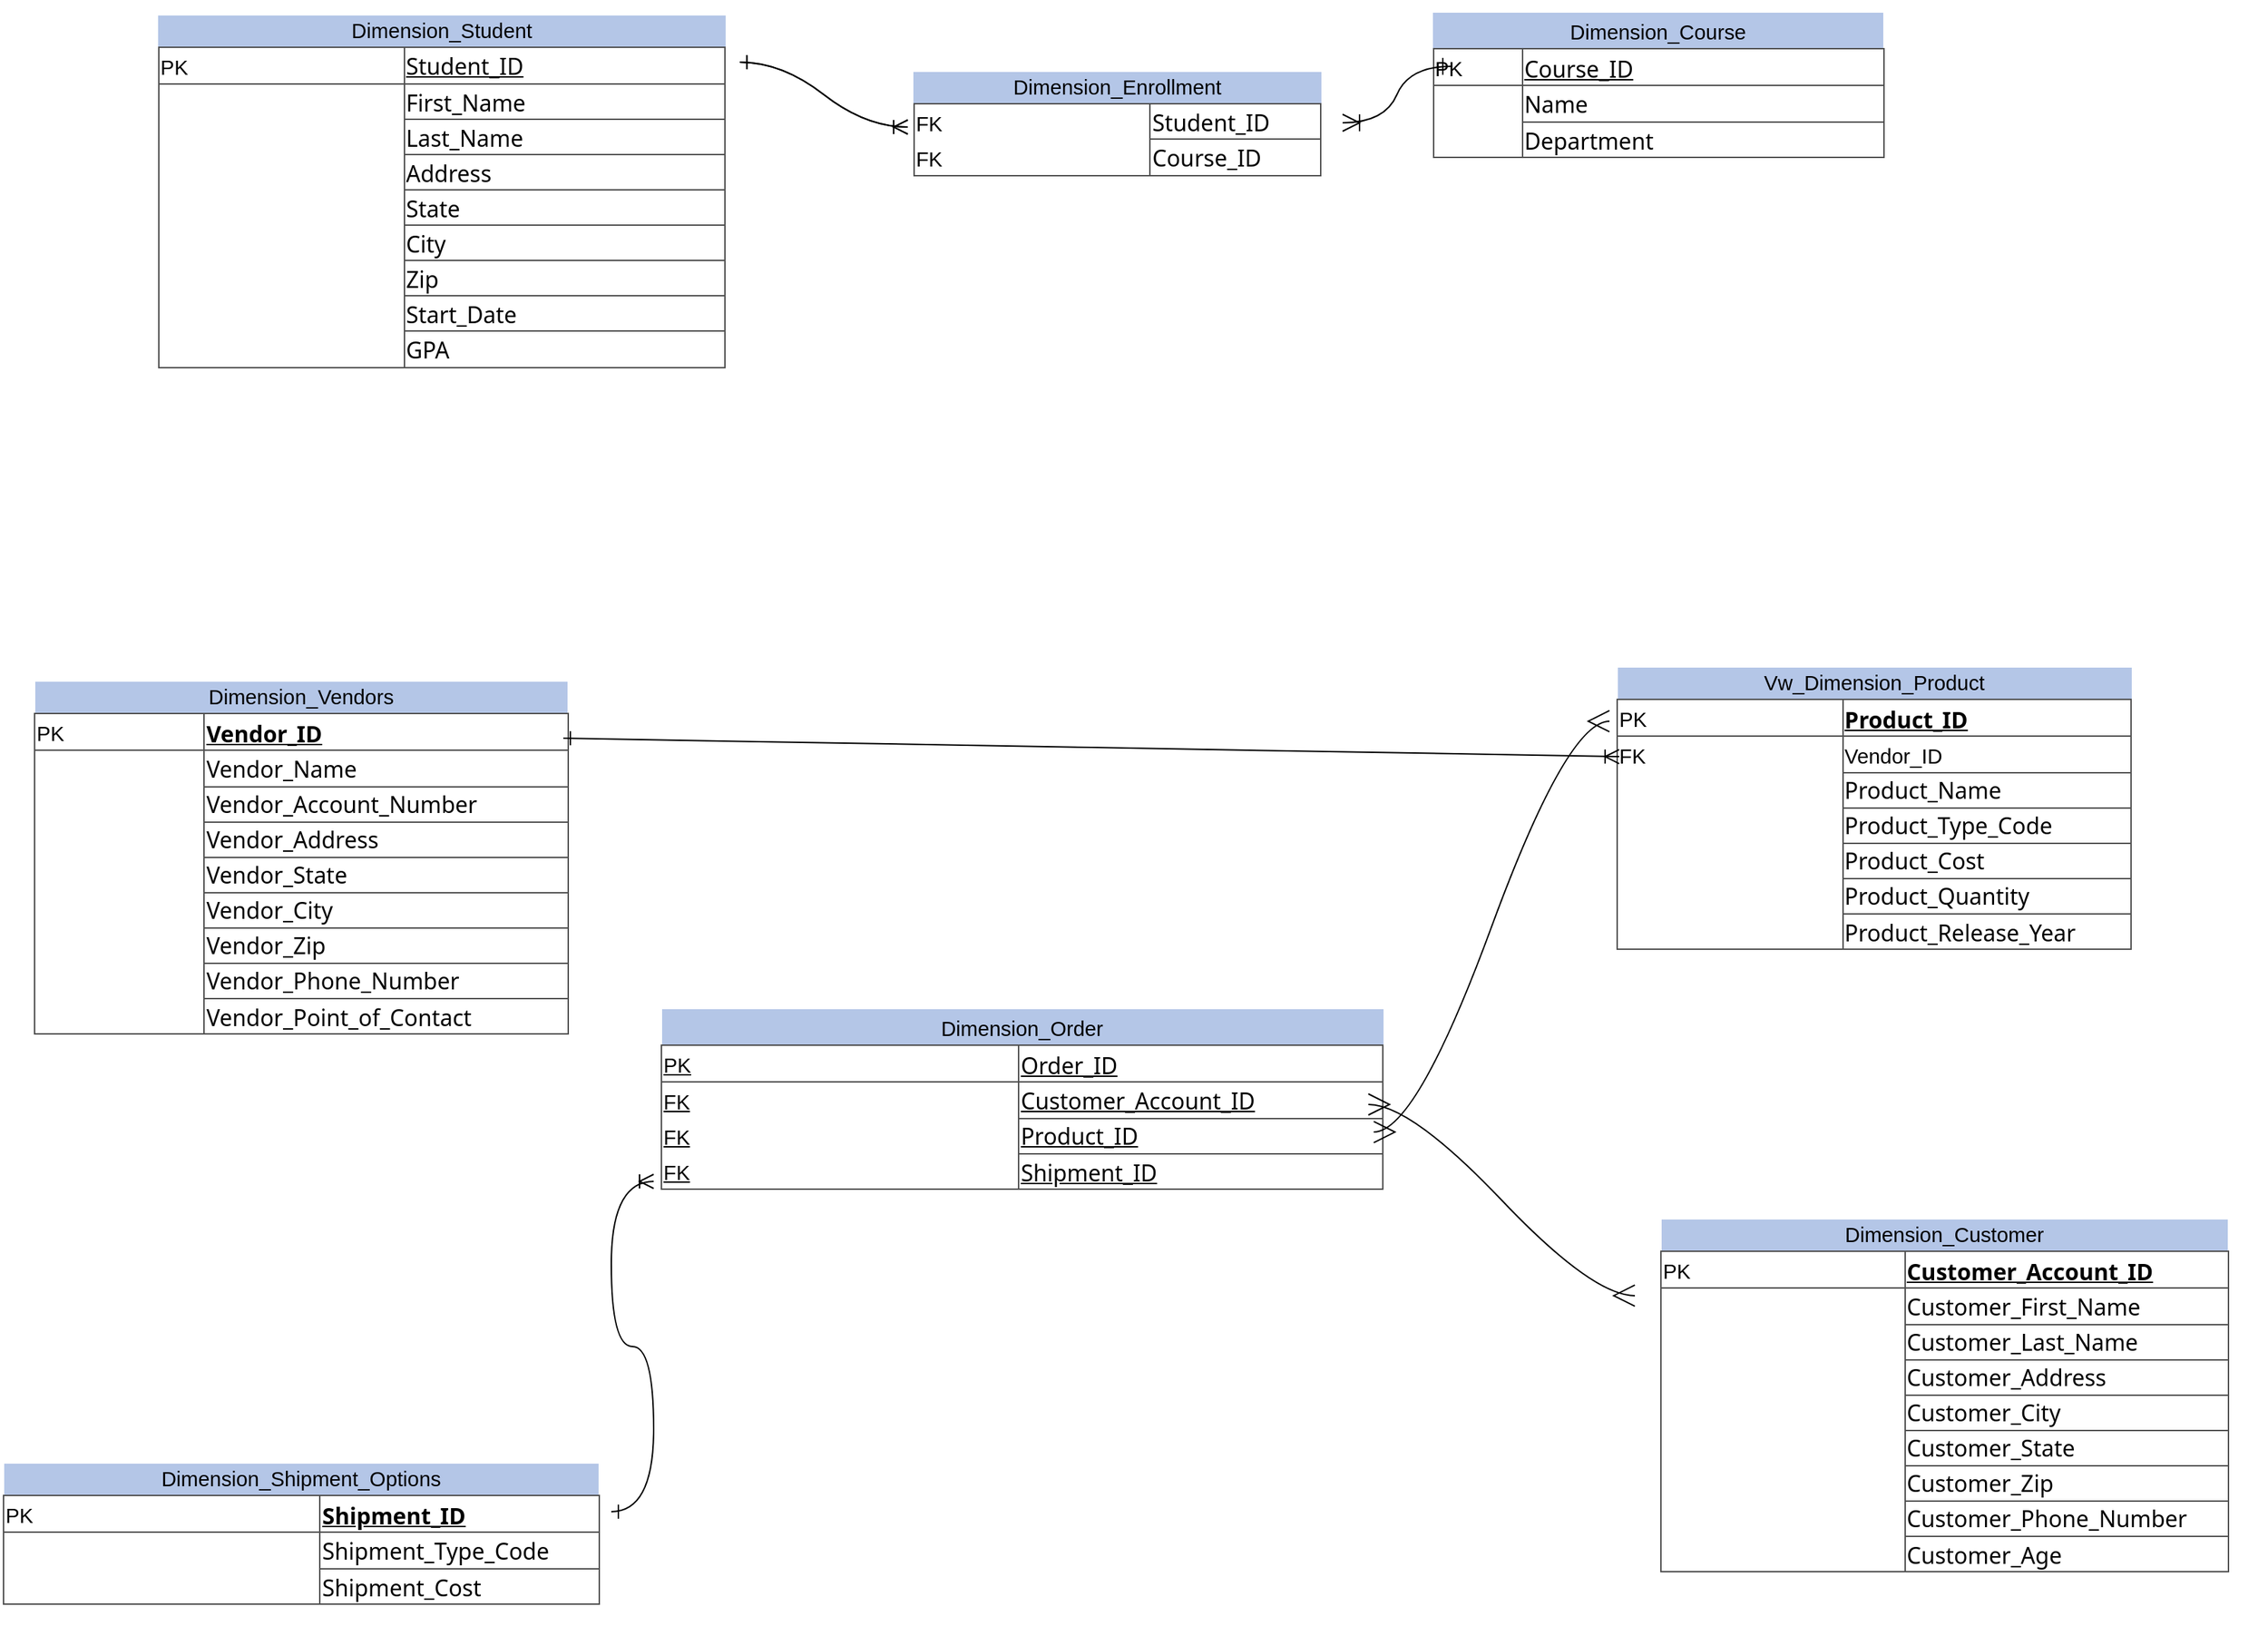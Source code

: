 <mxfile version="24.2.2" type="github">
  <diagram name="Page-1" id="E_kUktk8J8sw1iiAb2Os">
    <mxGraphModel dx="1867" dy="1723" grid="0" gridSize="10" guides="1" tooltips="1" connect="0" arrows="0" fold="1" page="0" pageScale="1" pageWidth="850" pageHeight="1100" math="0" shadow="0">
      <root>
        <mxCell id="0" />
        <mxCell id="1" parent="0" />
        <mxCell id="KdBbb8YaIj5lrnZJpPdu-3" value="&lt;table style=&quot;text-align: start; -webkit-text-size-adjust: auto; border-collapse: collapse; width: 302pt;&quot; width=&quot;403&quot;&gt;&lt;colgroup&gt;&lt;col style=&quot;width: 132pt;&quot; width=&quot;176&quot;&gt;&lt;col style=&quot;width: 170pt;&quot; width=&quot;227&quot;&gt;&lt;/colgroup&gt;&lt;tbody&gt;&lt;tr style=&quot;height: 15pt;&quot; height=&quot;20&quot;&gt;&lt;td style=&quot;padding-top: 1px; padding-right: 1px; padding-left: 1px; font-size: 11pt; font-family: Calibri, sans-serif; vertical-align: bottom; border-width: medium medium 0.5pt; border-style: none none solid; border-color: currentcolor currentcolor rgb(80, 80, 80); border-image: none; white-space: nowrap; text-align: center; background: rgb(180, 198, 231); width: 302pt; height: 15pt;&quot; class=&quot;xl33&quot; height=&quot;20&quot; width=&quot;403&quot; colspan=&quot;2&quot;&gt;Dimension_Student&lt;/td&gt;&lt;/tr&gt;&lt;tr style=&quot;height: 17.25pt;&quot; height=&quot;23&quot;&gt;&lt;td style=&quot;padding-top: 1px; padding-right: 1px; padding-left: 1px; font-size: 11pt; font-family: Calibri, sans-serif; vertical-align: bottom; border-width: 0.5pt medium 0.5pt 0.5pt; border-style: solid none solid solid; border-color: rgb(80, 80, 80) currentcolor rgb(80, 80, 80) rgb(80, 80, 80); border-image: none; white-space: nowrap; height: 17.25pt;&quot; class=&quot;xl23&quot; height=&quot;23&quot;&gt;PK&lt;/td&gt;&lt;td style=&quot;padding-top: 1px; padding-right: 1px; padding-left: 1px; font-size: 12pt; text-decoration: underline; font-family: &amp;quot;Segoe UI&amp;quot;, sans-serif; vertical-align: bottom; border: 0.5pt solid rgb(80, 80, 80); width: 170pt;&quot; class=&quot;xl24&quot; width=&quot;227&quot;&gt;Student_ID&lt;/td&gt;&lt;/tr&gt;&lt;tr style=&quot;height: 17.25pt;&quot; height=&quot;23&quot;&gt;&lt;td style=&quot;padding-top: 1px; padding-right: 1px; padding-left: 1px; font-size: 11pt; font-family: Calibri, sans-serif; vertical-align: bottom; border-width: medium medium medium 0.5pt; border-style: none none none solid; border-color: currentcolor currentcolor currentcolor rgb(80, 80, 80); border-image: none; white-space: nowrap; height: 17.25pt;&quot; class=&quot;xl16&quot; height=&quot;23&quot;&gt;&lt;/td&gt;&lt;td style=&quot;padding-top: 1px; padding-right: 1px; padding-left: 1px; font-size: 12pt; font-family: &amp;quot;Segoe UI&amp;quot;, sans-serif; vertical-align: bottom; border: 0.5pt solid rgb(80, 80, 80); width: 170pt;&quot; class=&quot;xl18&quot; width=&quot;227&quot;&gt;First_Name&lt;/td&gt;&lt;/tr&gt;&lt;tr style=&quot;height: 17.25pt;&quot; height=&quot;23&quot;&gt;&lt;td style=&quot;padding-top: 1px; padding-right: 1px; padding-left: 1px; font-size: 11pt; font-family: Calibri, sans-serif; vertical-align: bottom; border-width: medium medium medium 0.5pt; border-style: none none none solid; border-color: currentcolor currentcolor currentcolor rgb(80, 80, 80); border-image: none; white-space: nowrap; height: 17.25pt;&quot; class=&quot;xl16&quot; height=&quot;23&quot;&gt;&lt;/td&gt;&lt;td style=&quot;padding-top: 1px; padding-right: 1px; padding-left: 1px; font-size: 12pt; font-family: &amp;quot;Segoe UI&amp;quot;, sans-serif; vertical-align: bottom; border: 0.5pt solid rgb(80, 80, 80); width: 170pt;&quot; class=&quot;xl18&quot; width=&quot;227&quot;&gt;Last_Name&lt;/td&gt;&lt;/tr&gt;&lt;tr style=&quot;height: 17.25pt;&quot; height=&quot;23&quot;&gt;&lt;td style=&quot;padding-top: 1px; padding-right: 1px; padding-left: 1px; font-size: 11pt; font-family: Calibri, sans-serif; vertical-align: bottom; border-width: medium medium medium 0.5pt; border-style: none none none solid; border-color: currentcolor currentcolor currentcolor rgb(80, 80, 80); border-image: none; white-space: nowrap; height: 17.25pt;&quot; class=&quot;xl16&quot; height=&quot;23&quot;&gt;&lt;/td&gt;&lt;td style=&quot;padding-top: 1px; padding-right: 1px; padding-left: 1px; font-size: 12pt; font-family: &amp;quot;Segoe UI&amp;quot;, sans-serif; vertical-align: bottom; border: 0.5pt solid rgb(80, 80, 80); width: 170pt;&quot; class=&quot;xl18&quot; width=&quot;227&quot;&gt;Address&lt;/td&gt;&lt;/tr&gt;&lt;tr style=&quot;height: 17.25pt;&quot; height=&quot;23&quot;&gt;&lt;td style=&quot;padding-top: 1px; padding-right: 1px; padding-left: 1px; font-size: 11pt; font-family: Calibri, sans-serif; vertical-align: bottom; border-width: medium medium medium 0.5pt; border-style: none none none solid; border-color: currentcolor currentcolor currentcolor rgb(80, 80, 80); border-image: none; white-space: nowrap; height: 17.25pt;&quot; class=&quot;xl16&quot; height=&quot;23&quot;&gt;&lt;/td&gt;&lt;td style=&quot;padding-top: 1px; padding-right: 1px; padding-left: 1px; font-size: 12pt; font-family: &amp;quot;Segoe UI&amp;quot;, sans-serif; vertical-align: bottom; border: 0.5pt solid rgb(80, 80, 80); width: 170pt;&quot; class=&quot;xl18&quot; width=&quot;227&quot;&gt;State&lt;/td&gt;&lt;/tr&gt;&lt;tr style=&quot;height: 17.25pt;&quot; height=&quot;23&quot;&gt;&lt;td style=&quot;padding-top: 1px; padding-right: 1px; padding-left: 1px; font-size: 11pt; font-family: Calibri, sans-serif; vertical-align: bottom; border-width: medium medium medium 0.5pt; border-style: none none none solid; border-color: currentcolor currentcolor currentcolor rgb(80, 80, 80); border-image: none; white-space: nowrap; height: 17.25pt;&quot; class=&quot;xl16&quot; height=&quot;23&quot;&gt;&lt;/td&gt;&lt;td style=&quot;padding-top: 1px; padding-right: 1px; padding-left: 1px; font-size: 12pt; font-family: &amp;quot;Segoe UI&amp;quot;, sans-serif; vertical-align: bottom; border: 0.5pt solid rgb(80, 80, 80); width: 170pt;&quot; class=&quot;xl18&quot; width=&quot;227&quot;&gt;City&lt;/td&gt;&lt;/tr&gt;&lt;tr style=&quot;height: 17.25pt;&quot; height=&quot;23&quot;&gt;&lt;td style=&quot;padding-top: 1px; padding-right: 1px; padding-left: 1px; font-size: 11pt; font-family: Calibri, sans-serif; vertical-align: bottom; border-width: medium medium medium 0.5pt; border-style: none none none solid; border-color: currentcolor currentcolor currentcolor rgb(80, 80, 80); border-image: none; white-space: nowrap; height: 17.25pt;&quot; class=&quot;xl16&quot; height=&quot;23&quot;&gt;&lt;/td&gt;&lt;td style=&quot;padding-top: 1px; padding-right: 1px; padding-left: 1px; font-size: 12pt; font-family: &amp;quot;Segoe UI&amp;quot;, sans-serif; vertical-align: bottom; border: 0.5pt solid rgb(80, 80, 80); width: 170pt;&quot; class=&quot;xl18&quot; width=&quot;227&quot;&gt;Zip&lt;/td&gt;&lt;/tr&gt;&lt;tr style=&quot;height: 17.25pt;&quot; height=&quot;23&quot;&gt;&lt;td style=&quot;padding-top: 1px; padding-right: 1px; padding-left: 1px; font-size: 11pt; font-family: Calibri, sans-serif; vertical-align: bottom; border-width: medium medium medium 0.5pt; border-style: none none none solid; border-color: currentcolor currentcolor currentcolor rgb(80, 80, 80); border-image: none; white-space: nowrap; height: 17.25pt;&quot; class=&quot;xl16&quot; height=&quot;23&quot;&gt;&lt;/td&gt;&lt;td style=&quot;padding-top: 1px; padding-right: 1px; padding-left: 1px; font-size: 12pt; font-family: &amp;quot;Segoe UI&amp;quot;, sans-serif; vertical-align: bottom; border: 0.5pt solid rgb(80, 80, 80); width: 170pt;&quot; class=&quot;xl18&quot; width=&quot;227&quot;&gt;Start_Date&lt;/td&gt;&lt;/tr&gt;&lt;tr style=&quot;height: 17.25pt;&quot; height=&quot;23&quot;&gt;&lt;td style=&quot;padding-top: 1px; padding-right: 1px; padding-left: 1px; font-size: 11pt; font-family: Calibri, sans-serif; vertical-align: bottom; border-width: medium medium 0.5pt 0.5pt; border-style: none none solid solid; border-color: currentcolor currentcolor rgb(80, 80, 80) rgb(80, 80, 80); border-image: none; white-space: nowrap; height: 17.25pt;&quot; class=&quot;xl17&quot; height=&quot;23&quot;&gt;&lt;/td&gt;&lt;td style=&quot;padding-top: 1px; padding-right: 1px; padding-left: 1px; font-size: 12pt; font-family: &amp;quot;Segoe UI&amp;quot;, sans-serif; vertical-align: bottom; border: 0.5pt solid rgb(80, 80, 80); width: 170pt;&quot; class=&quot;xl18&quot; width=&quot;227&quot;&gt;GPA&lt;/td&gt;&lt;/tr&gt;&lt;/tbody&gt;&lt;/table&gt;" style="text;strokeColor=none;fillColor=none;html=1;align=center;verticalAlign=middle;whiteSpace=wrap;rounded=0;fontSize=16;" vertex="1" parent="1">
          <mxGeometry x="145" y="-92" width="424" height="269" as="geometry" />
        </mxCell>
        <mxCell id="KdBbb8YaIj5lrnZJpPdu-4" value="&lt;table style=&quot;text-align: start; -webkit-text-size-adjust: auto; border-collapse: collapse; width: 217pt;&quot; width=&quot;289&quot;&gt;&lt;colgroup&gt;&lt;col style=&quot;width: 128pt;&quot; width=&quot;170&quot;&gt;&lt;col style=&quot;width: 89pt;&quot; width=&quot;119&quot;&gt;&lt;/colgroup&gt;&lt;tbody&gt;&lt;tr style=&quot;height: 15pt;&quot; height=&quot;20&quot;&gt;&lt;td style=&quot;padding-top: 1px; padding-right: 1px; padding-left: 1px; font-size: 11pt; font-family: Calibri, sans-serif; vertical-align: bottom; border-width: medium medium 0.5pt; border-style: none none solid; border-color: currentcolor currentcolor rgb(80, 80, 80); border-image: none; white-space: nowrap; text-align: center; background: rgb(180, 198, 231); width: 217pt; height: 15pt;&quot; class=&quot;xl33&quot; height=&quot;20&quot; width=&quot;289&quot; colspan=&quot;2&quot;&gt;Dimension_Enrollment&lt;/td&gt;&lt;/tr&gt;&lt;tr style=&quot;height: 17.25pt;&quot; height=&quot;23&quot;&gt;&lt;td style=&quot;padding-top: 1px; padding-right: 1px; padding-left: 1px; font-size: 11pt; font-family: Calibri, sans-serif; vertical-align: bottom; border-width: 0.5pt medium medium 0.5pt; border-style: solid none none solid; border-color: rgb(80, 80, 80) currentcolor currentcolor rgb(80, 80, 80); border-image: none; white-space: nowrap; height: 17.25pt;&quot; class=&quot;xl20&quot; height=&quot;23&quot;&gt;FK&lt;/td&gt;&lt;td style=&quot;padding-top: 1px; padding-right: 1px; padding-left: 1px; font-size: 12pt; font-family: &amp;quot;Segoe UI&amp;quot;, sans-serif; vertical-align: bottom; border: 0.5pt solid rgb(80, 80, 80); width: 89pt;&quot; class=&quot;xl19&quot; width=&quot;119&quot;&gt;Student_ID&lt;/td&gt;&lt;/tr&gt;&lt;tr style=&quot;height: 17.25pt;&quot; height=&quot;23&quot;&gt;&lt;td style=&quot;padding-top: 1px; padding-right: 1px; padding-left: 1px; font-size: 11pt; font-family: Calibri, sans-serif; vertical-align: bottom; border-width: medium medium 0.5pt 0.5pt; border-style: none none solid solid; border-color: currentcolor currentcolor rgb(80, 80, 80) rgb(80, 80, 80); border-image: none; white-space: nowrap; height: 17.25pt;&quot; class=&quot;xl17&quot; height=&quot;23&quot;&gt;FK&lt;/td&gt;&lt;td style=&quot;padding-top: 1px; padding-right: 1px; padding-left: 1px; font-size: 12pt; font-family: &amp;quot;Segoe UI&amp;quot;, sans-serif; vertical-align: bottom; border: 0.5pt solid rgb(80, 80, 80); width: 89pt;&quot; class=&quot;xl19&quot; width=&quot;119&quot;&gt;Course_ID&lt;/td&gt;&lt;/tr&gt;&lt;/tbody&gt;&lt;/table&gt;" style="text;strokeColor=none;fillColor=none;html=1;align=center;verticalAlign=middle;whiteSpace=wrap;rounded=0;fontSize=16;" vertex="1" parent="1">
          <mxGeometry x="676" y="-52" width="319" height="94" as="geometry" />
        </mxCell>
        <mxCell id="KdBbb8YaIj5lrnZJpPdu-8" value="&lt;table style=&quot;text-align: start; -webkit-text-size-adjust: auto; border-collapse: collapse; width: 240pt;&quot; width=&quot;320&quot;&gt;&lt;colgroup&gt;&lt;col style=&quot;width: 48pt;&quot; width=&quot;64&quot;&gt;&lt;col style=&quot;width: 192pt;&quot; width=&quot;256&quot;&gt;&lt;/colgroup&gt;&lt;tbody&gt;&lt;tr style=&quot;height: 17.25pt;&quot; height=&quot;23&quot;&gt;&lt;td style=&quot;padding-top: 1px; padding-right: 1px; padding-left: 1px; font-size: 11pt; font-family: Calibri, sans-serif; vertical-align: bottom; border-width: medium medium 0.5pt; border-style: none none solid; border-color: currentcolor currentcolor rgb(80, 80, 80); border-image: none; white-space: nowrap; text-align: center; background: rgb(180, 198, 231); width: 240pt; height: 17.25pt;&quot; class=&quot;xl33&quot; height=&quot;23&quot; width=&quot;320&quot; colspan=&quot;2&quot;&gt;Dimension_Course&lt;/td&gt;&lt;/tr&gt;&lt;tr style=&quot;height: 17.25pt;&quot; height=&quot;23&quot;&gt;&lt;td style=&quot;padding-top: 1px; padding-right: 1px; padding-left: 1px; font-size: 11pt; font-family: Calibri, sans-serif; vertical-align: bottom; border-width: 0.5pt medium 0.5pt 0.5pt; border-style: solid none solid solid; border-color: rgb(80, 80, 80) currentcolor rgb(80, 80, 80) rgb(80, 80, 80); border-image: none; white-space: nowrap; height: 17.25pt;&quot; class=&quot;xl21&quot; height=&quot;23&quot;&gt;PK&lt;/td&gt;&lt;td style=&quot;padding-top: 1px; padding-right: 1px; padding-left: 1px; font-size: 12pt; text-decoration: underline; font-family: &amp;quot;Segoe UI&amp;quot;, sans-serif; vertical-align: bottom; border: 0.5pt solid rgb(80, 80, 80); width: 192pt;&quot; class=&quot;xl22&quot; width=&quot;256&quot;&gt;Course_ID&lt;/td&gt;&lt;/tr&gt;&lt;tr style=&quot;height: 17.25pt;&quot; height=&quot;23&quot;&gt;&lt;td style=&quot;padding-top: 1px; padding-right: 1px; padding-left: 1px; font-size: 11pt; font-family: Calibri, sans-serif; vertical-align: bottom; border-width: medium medium medium 0.5pt; border-style: none none none solid; border-color: currentcolor currentcolor currentcolor rgb(80, 80, 80); border-image: none; white-space: nowrap; height: 17.25pt;&quot; class=&quot;xl16&quot; height=&quot;23&quot;&gt;&lt;/td&gt;&lt;td style=&quot;padding-top: 1px; padding-right: 1px; padding-left: 1px; font-size: 12pt; font-family: &amp;quot;Segoe UI&amp;quot;, sans-serif; vertical-align: bottom; border: 0.5pt solid rgb(80, 80, 80); width: 192pt;&quot; class=&quot;xl19&quot; width=&quot;256&quot;&gt;Name&lt;/td&gt;&lt;/tr&gt;&lt;tr style=&quot;height: 17.25pt;&quot; height=&quot;23&quot;&gt;&lt;td style=&quot;padding-top: 1px; padding-right: 1px; padding-left: 1px; font-size: 11pt; font-family: Calibri, sans-serif; vertical-align: bottom; border-width: medium medium 0.5pt 0.5pt; border-style: none none solid solid; border-color: currentcolor currentcolor rgb(80, 80, 80) rgb(80, 80, 80); border-image: none; white-space: nowrap; height: 17.25pt;&quot; class=&quot;xl17&quot; height=&quot;23&quot;&gt;&lt;/td&gt;&lt;td style=&quot;padding-top: 1px; padding-right: 1px; padding-left: 1px; font-size: 12pt; font-family: &amp;quot;Segoe UI&amp;quot;, sans-serif; vertical-align: bottom; border: 0.5pt solid rgb(80, 80, 80); width: 192pt;&quot; class=&quot;xl19&quot; width=&quot;256&quot;&gt;Department&lt;/td&gt;&lt;/tr&gt;&lt;/tbody&gt;&lt;/table&gt;" style="text;strokeColor=none;fillColor=none;html=1;align=center;verticalAlign=middle;whiteSpace=wrap;rounded=0;fontSize=16;" vertex="1" parent="1">
          <mxGeometry x="1052" y="-92" width="333" height="119" as="geometry" />
        </mxCell>
        <UserObject label="" id="KdBbb8YaIj5lrnZJpPdu-41">
          <mxCell style="edgeStyle=entityRelationEdgeStyle;endArrow=ERone;startArrow=ERoneToMany;endFill=0;startFill=0;rounded=0;fontSize=12;startSize=10;endSize=10;curved=1;movable=1;resizable=1;rotatable=1;deletable=1;editable=1;locked=0;connectable=1;entryX=0.006;entryY=0.412;entryDx=0;entryDy=0;entryPerimeter=0;" edge="1" parent="1" source="KdBbb8YaIj5lrnZJpPdu-4">
            <mxGeometry width="100" height="100" relative="1" as="geometry">
              <mxPoint x="1012.0" y="-4.0" as="sourcePoint" />
              <mxPoint x="1071.998" y="-45.002" as="targetPoint" />
              <Array as="points">
                <mxPoint x="978" y="-11" />
                <mxPoint x="965" y="2" />
                <mxPoint x="1436" y="293.97" />
                <mxPoint x="1430" y="310.97" />
                <mxPoint x="1053" y="29" />
                <mxPoint x="1050" y="30" />
                <mxPoint x="1056" y="9" />
                <mxPoint x="1573" y="326.97" />
              </Array>
            </mxGeometry>
          </mxCell>
        </UserObject>
        <mxCell id="KdBbb8YaIj5lrnZJpPdu-40" value="" style="edgeStyle=entityRelationEdgeStyle;endArrow=ERoneToMany;startArrow=ERone;endFill=1;startFill=1;rounded=0;fontSize=12;startSize=8;endSize=8;curved=1;movable=1;resizable=1;rotatable=1;deletable=1;editable=1;locked=0;connectable=1;exitX=0.998;exitY=0.164;exitDx=0;exitDy=0;exitPerimeter=0;" edge="1" parent="1" source="KdBbb8YaIj5lrnZJpPdu-3">
          <mxGeometry width="100" height="100" relative="1" as="geometry">
            <mxPoint x="612" y="34" as="sourcePoint" />
            <mxPoint x="687" y="-2" as="targetPoint" />
            <Array as="points">
              <mxPoint x="625" y="-59" />
              <mxPoint x="785" y="54" />
              <mxPoint x="642" y="-51" />
              <mxPoint x="308" y="-138" />
              <mxPoint x="642" y="30" />
              <mxPoint x="671" y="7" />
              <mxPoint x="670" y="1" />
              <mxPoint x="638" y="-10" />
              <mxPoint x="667" y="-20" />
              <mxPoint x="636" y="-3" />
              <mxPoint x="640" y="-5" />
            </Array>
          </mxGeometry>
        </mxCell>
        <mxCell id="KdBbb8YaIj5lrnZJpPdu-92" value="&lt;table width=&quot;403&quot; style=&quot;caret-color: rgb(0, 0, 0); color: rgb(0, 0, 0); font-style: normal; font-variant-caps: normal; font-weight: 400; letter-spacing: normal; orphans: auto; text-align: start; text-transform: none; white-space: normal; widows: auto; word-spacing: 0px; -webkit-tap-highlight-color: rgba(26, 26, 26, 0.3); -webkit-text-size-adjust: auto; -webkit-text-stroke-width: 0px; text-decoration: none; border-collapse: collapse; width: 302pt;&quot;&gt;&lt;colgroup&gt;&lt;col width=&quot;176&quot; style=&quot;width: 132pt;&quot;&gt;&lt;col width=&quot;227&quot; style=&quot;width: 170pt;&quot;&gt;&lt;/colgroup&gt;&lt;tbody&gt;&lt;tr height=&quot;20&quot; style=&quot;height: 15pt;&quot;&gt;&lt;td colspan=&quot;2&quot; width=&quot;403&quot; height=&quot;20&quot; class=&quot;xl41&quot; style=&quot;padding-top: 1px; padding-right: 1px; padding-left: 1px; color: black; font-size: 11pt; font-weight: 400; font-style: normal; text-decoration: none; font-family: Calibri, sans-serif; vertical-align: bottom; border: medium; white-space: nowrap; text-align: center; background: rgb(180, 198, 231); width: 302pt; height: 15pt;&quot;&gt;Dimension_Customer&lt;/td&gt;&lt;/tr&gt;&lt;tr height=&quot;23&quot; style=&quot;height: 17.25pt;&quot;&gt;&lt;td height=&quot;23&quot; class=&quot;xl34&quot; style=&quot;padding-top: 1px; padding-right: 1px; padding-left: 1px; color: black; font-size: 11pt; font-weight: 400; font-style: normal; text-decoration: none; font-family: Calibri, sans-serif; vertical-align: bottom; border-width: 0.5pt medium 0.5pt 0.5pt; border-style: solid none solid solid; border-color: rgb(80, 80, 80) currentcolor rgb(80, 80, 80) rgb(80, 80, 80); border-image: none; white-space: nowrap; height: 17.25pt;&quot;&gt;PK&lt;/td&gt;&lt;td width=&quot;227&quot; class=&quot;xl39&quot; style=&quot;padding-top: 1px; padding-right: 1px; padding-left: 1px; color: black; font-size: 12pt; font-weight: 700; font-style: normal; text-decoration: underline; font-family: &amp;quot;Segoe UI&amp;quot;, sans-serif; vertical-align: bottom; border: 0.5pt solid rgb(80, 80, 80); white-space: normal; width: 170pt;&quot;&gt;Customer_Account_ID&lt;/td&gt;&lt;/tr&gt;&lt;tr height=&quot;23&quot; style=&quot;height: 17.25pt;&quot;&gt;&lt;td height=&quot;23&quot; class=&quot;xl16&quot; style=&quot;padding-top: 1px; padding-right: 1px; padding-left: 1px; color: black; font-size: 11pt; font-weight: 400; font-style: normal; text-decoration: none; font-family: Calibri, sans-serif; vertical-align: bottom; border-width: medium medium medium 0.5pt; border-style: none none none solid; border-color: currentcolor currentcolor currentcolor rgb(80, 80, 80); border-image: none; white-space: nowrap; height: 17.25pt;&quot;&gt;&lt;/td&gt;&lt;td width=&quot;227&quot; class=&quot;xl35&quot; style=&quot;padding-top: 1px; padding-right: 1px; padding-left: 1px; color: black; font-size: 12pt; font-weight: 400; font-style: normal; text-decoration: none; font-family: &amp;quot;Segoe UI&amp;quot;, sans-serif; vertical-align: bottom; border-width: medium 0.5pt 0.5pt; border-style: none solid solid; border-color: currentcolor rgb(80, 80, 80) rgb(80, 80, 80); border-image: none; white-space: normal; width: 170pt;&quot;&gt;Customer_First_Name&lt;/td&gt;&lt;/tr&gt;&lt;tr height=&quot;23&quot; style=&quot;height: 17.25pt;&quot;&gt;&lt;td height=&quot;23&quot; class=&quot;xl16&quot; style=&quot;padding-top: 1px; padding-right: 1px; padding-left: 1px; color: black; font-size: 11pt; font-weight: 400; font-style: normal; text-decoration: none; font-family: Calibri, sans-serif; vertical-align: bottom; border-width: medium medium medium 0.5pt; border-style: none none none solid; border-color: currentcolor currentcolor currentcolor rgb(80, 80, 80); border-image: none; white-space: nowrap; height: 17.25pt;&quot;&gt;&lt;/td&gt;&lt;td width=&quot;227&quot; class=&quot;xl19&quot; style=&quot;padding-top: 1px; padding-right: 1px; padding-left: 1px; color: black; font-size: 12pt; font-weight: 400; font-style: normal; text-decoration: none; font-family: &amp;quot;Segoe UI&amp;quot;, sans-serif; vertical-align: bottom; border: 0.5pt solid rgb(80, 80, 80); white-space: normal; width: 170pt;&quot;&gt;Customer_Last_Name&lt;/td&gt;&lt;/tr&gt;&lt;tr height=&quot;23&quot; style=&quot;height: 17.25pt;&quot;&gt;&lt;td height=&quot;23&quot; class=&quot;xl16&quot; style=&quot;padding-top: 1px; padding-right: 1px; padding-left: 1px; color: black; font-size: 11pt; font-weight: 400; font-style: normal; text-decoration: none; font-family: Calibri, sans-serif; vertical-align: bottom; border-width: medium medium medium 0.5pt; border-style: none none none solid; border-color: currentcolor currentcolor currentcolor rgb(80, 80, 80); border-image: none; white-space: nowrap; height: 17.25pt;&quot;&gt;&lt;/td&gt;&lt;td width=&quot;227&quot; class=&quot;xl19&quot; style=&quot;padding-top: 1px; padding-right: 1px; padding-left: 1px; color: black; font-size: 12pt; font-weight: 400; font-style: normal; text-decoration: none; font-family: &amp;quot;Segoe UI&amp;quot;, sans-serif; vertical-align: bottom; border: 0.5pt solid rgb(80, 80, 80); white-space: normal; width: 170pt;&quot;&gt;Customer_Address&lt;/td&gt;&lt;/tr&gt;&lt;tr height=&quot;23&quot; style=&quot;height: 17.25pt;&quot;&gt;&lt;td height=&quot;23&quot; class=&quot;xl16&quot; style=&quot;padding-top: 1px; padding-right: 1px; padding-left: 1px; color: black; font-size: 11pt; font-weight: 400; font-style: normal; text-decoration: none; font-family: Calibri, sans-serif; vertical-align: bottom; border-width: medium medium medium 0.5pt; border-style: none none none solid; border-color: currentcolor currentcolor currentcolor rgb(80, 80, 80); border-image: none; white-space: nowrap; height: 17.25pt;&quot;&gt;&lt;/td&gt;&lt;td width=&quot;227&quot; class=&quot;xl19&quot; style=&quot;padding-top: 1px; padding-right: 1px; padding-left: 1px; color: black; font-size: 12pt; font-weight: 400; font-style: normal; text-decoration: none; font-family: &amp;quot;Segoe UI&amp;quot;, sans-serif; vertical-align: bottom; border: 0.5pt solid rgb(80, 80, 80); white-space: normal; width: 170pt;&quot;&gt;Customer_City&lt;/td&gt;&lt;/tr&gt;&lt;tr height=&quot;23&quot; style=&quot;height: 17.25pt;&quot;&gt;&lt;td height=&quot;23&quot; class=&quot;xl16&quot; style=&quot;padding-top: 1px; padding-right: 1px; padding-left: 1px; color: black; font-size: 11pt; font-weight: 400; font-style: normal; text-decoration: none; font-family: Calibri, sans-serif; vertical-align: bottom; border-width: medium medium medium 0.5pt; border-style: none none none solid; border-color: currentcolor currentcolor currentcolor rgb(80, 80, 80); border-image: none; white-space: nowrap; height: 17.25pt;&quot;&gt;&lt;/td&gt;&lt;td width=&quot;227&quot; class=&quot;xl19&quot; style=&quot;padding-top: 1px; padding-right: 1px; padding-left: 1px; color: black; font-size: 12pt; font-weight: 400; font-style: normal; text-decoration: none; font-family: &amp;quot;Segoe UI&amp;quot;, sans-serif; vertical-align: bottom; border: 0.5pt solid rgb(80, 80, 80); white-space: normal; width: 170pt;&quot;&gt;Customer_State&lt;/td&gt;&lt;/tr&gt;&lt;tr height=&quot;23&quot; style=&quot;height: 17.25pt;&quot;&gt;&lt;td height=&quot;23&quot; class=&quot;xl16&quot; style=&quot;padding-top: 1px; padding-right: 1px; padding-left: 1px; color: black; font-size: 11pt; font-weight: 400; font-style: normal; text-decoration: none; font-family: Calibri, sans-serif; vertical-align: bottom; border-width: medium medium medium 0.5pt; border-style: none none none solid; border-color: currentcolor currentcolor currentcolor rgb(80, 80, 80); border-image: none; white-space: nowrap; height: 17.25pt;&quot;&gt;&lt;/td&gt;&lt;td width=&quot;227&quot; class=&quot;xl19&quot; style=&quot;padding-top: 1px; padding-right: 1px; padding-left: 1px; color: black; font-size: 12pt; font-weight: 400; font-style: normal; text-decoration: none; font-family: &amp;quot;Segoe UI&amp;quot;, sans-serif; vertical-align: bottom; border: 0.5pt solid rgb(80, 80, 80); white-space: normal; width: 170pt;&quot;&gt;Customer_Zip&lt;/td&gt;&lt;/tr&gt;&lt;tr height=&quot;23&quot; style=&quot;height: 17.25pt;&quot;&gt;&lt;td height=&quot;23&quot; class=&quot;xl16&quot; style=&quot;padding-top: 1px; padding-right: 1px; padding-left: 1px; color: black; font-size: 11pt; font-weight: 400; font-style: normal; text-decoration: none; font-family: Calibri, sans-serif; vertical-align: bottom; border-width: medium medium medium 0.5pt; border-style: none none none solid; border-color: currentcolor currentcolor currentcolor rgb(80, 80, 80); border-image: none; white-space: nowrap; height: 17.25pt;&quot;&gt;&lt;/td&gt;&lt;td width=&quot;227&quot; class=&quot;xl19&quot; style=&quot;padding-top: 1px; padding-right: 1px; padding-left: 1px; color: black; font-size: 12pt; font-weight: 400; font-style: normal; text-decoration: none; font-family: &amp;quot;Segoe UI&amp;quot;, sans-serif; vertical-align: bottom; border: 0.5pt solid rgb(80, 80, 80); white-space: normal; width: 170pt;&quot;&gt;Customer_Phone_Number&lt;/td&gt;&lt;/tr&gt;&lt;tr height=&quot;23&quot; style=&quot;height: 17.25pt;&quot;&gt;&lt;td height=&quot;23&quot; class=&quot;xl17&quot; style=&quot;padding-top: 1px; padding-right: 1px; padding-left: 1px; color: black; font-size: 11pt; font-weight: 400; font-style: normal; text-decoration: none; font-family: Calibri, sans-serif; vertical-align: bottom; border-width: medium medium 0.5pt 0.5pt; border-style: none none solid solid; border-color: currentcolor currentcolor rgb(80, 80, 80) rgb(80, 80, 80); border-image: none; white-space: nowrap; height: 17.25pt;&quot;&gt;&lt;/td&gt;&lt;td width=&quot;227&quot; class=&quot;xl19&quot; style=&quot;padding-top: 1px; padding-right: 1px; padding-left: 1px; color: black; font-size: 12pt; font-weight: 400; font-style: normal; text-decoration: none; font-family: &amp;quot;Segoe UI&amp;quot;, sans-serif; vertical-align: bottom; border: 0.5pt solid rgb(80, 80, 80); white-space: normal; width: 170pt;&quot;&gt;Customer_Age&lt;/td&gt;&lt;/tr&gt;&lt;/tbody&gt;&lt;/table&gt;" style="text;whiteSpace=wrap;html=1;" vertex="1" parent="1">
          <mxGeometry x="1218" y="765" width="431" height="271" as="geometry" />
        </mxCell>
        <mxCell id="KdBbb8YaIj5lrnZJpPdu-93" value="&lt;table width=&quot;512&quot; style=&quot;caret-color: rgb(0, 0, 0); color: rgb(0, 0, 0); font-style: normal; font-variant-caps: normal; font-weight: 400; letter-spacing: normal; orphans: auto; text-align: start; text-transform: none; white-space: normal; widows: auto; word-spacing: 0px; -webkit-tap-highlight-color: rgba(26, 26, 26, 0.3); -webkit-text-size-adjust: auto; -webkit-text-stroke-width: 0px; text-decoration: none; border-collapse: collapse; width: 384pt;&quot;&gt;&lt;colgroup&gt;&lt;col width=&quot;256&quot; span=&quot;2&quot; style=&quot;width: 192pt;&quot;&gt;&lt;/colgroup&gt;&lt;tbody&gt;&lt;tr height=&quot;23&quot; style=&quot;height: 17.25pt;&quot;&gt;&lt;td colspan=&quot;2&quot; width=&quot;512&quot; height=&quot;23&quot; class=&quot;xl41&quot; style=&quot;padding-top: 1px; padding-right: 1px; padding-left: 1px; color: black; font-size: 11pt; font-weight: 400; font-style: normal; text-decoration: none; font-family: Calibri, sans-serif; vertical-align: bottom; border: medium; white-space: nowrap; text-align: center; background: rgb(180, 198, 231); width: 384pt; height: 17.25pt;&quot;&gt;Dimension_Order&lt;/td&gt;&lt;/tr&gt;&lt;tr height=&quot;23&quot; style=&quot;height: 17.25pt;&quot;&gt;&lt;td height=&quot;23&quot; class=&quot;xl94&quot; style=&quot;padding-top: 1px; padding-right: 1px; padding-left: 1px; color: black; font-size: 11pt; font-weight: 400; font-style: normal; text-decoration: underline; font-family: Calibri, sans-serif; vertical-align: bottom; border-width: 0.5pt medium 0.5pt 0.5pt; border-style: solid none solid solid; border-color: rgb(80, 80, 80) currentcolor rgb(80, 80, 80) rgb(80, 80, 80); border-image: none; white-space: nowrap; height: 17.25pt;&quot;&gt;PK&lt;/td&gt;&lt;td width=&quot;256&quot; class=&quot;xl98&quot; style=&quot;padding-top: 1px; padding-right: 1px; padding-left: 1px; color: black; font-size: 12pt; font-weight: 400; font-style: normal; text-decoration: underline; font-family: &amp;quot;Segoe UI&amp;quot;, sans-serif; vertical-align: bottom; border: 0.5pt solid rgb(80, 80, 80); white-space: normal; width: 192pt;&quot;&gt;Order_ID&lt;/td&gt;&lt;/tr&gt;&lt;tr height=&quot;23&quot; style=&quot;height: 17.25pt;&quot;&gt;&lt;td height=&quot;23&quot; class=&quot;xl96&quot; style=&quot;padding-top: 1px; padding-right: 1px; padding-left: 1px; color: black; font-size: 11pt; font-weight: 400; font-style: normal; text-decoration: underline; font-family: Calibri, sans-serif; vertical-align: bottom; border-width: medium medium medium 0.5pt; border-style: none none none solid; border-color: currentcolor currentcolor currentcolor rgb(80, 80, 80); border-image: none; white-space: nowrap; height: 17.25pt;&quot;&gt;FK&lt;/td&gt;&lt;td width=&quot;256&quot; class=&quot;xl98&quot; style=&quot;padding-top: 1px; padding-right: 1px; padding-left: 1px; color: black; font-size: 12pt; font-weight: 400; font-style: normal; text-decoration: underline; font-family: &amp;quot;Segoe UI&amp;quot;, sans-serif; vertical-align: bottom; border: 0.5pt solid rgb(80, 80, 80); white-space: normal; width: 192pt;&quot;&gt;Customer_Account_ID&lt;/td&gt;&lt;/tr&gt;&lt;tr height=&quot;23&quot; style=&quot;height: 17.25pt;&quot;&gt;&lt;td height=&quot;23&quot; class=&quot;xl96&quot; style=&quot;padding-top: 1px; padding-right: 1px; padding-left: 1px; color: black; font-size: 11pt; font-weight: 400; font-style: normal; text-decoration: underline; font-family: Calibri, sans-serif; vertical-align: bottom; border-width: medium medium medium 0.5pt; border-style: none none none solid; border-color: currentcolor currentcolor currentcolor rgb(80, 80, 80); border-image: none; white-space: nowrap; height: 17.25pt;&quot;&gt;FK&lt;/td&gt;&lt;td width=&quot;256&quot; class=&quot;xl98&quot; style=&quot;padding-top: 1px; padding-right: 1px; padding-left: 1px; color: black; font-size: 12pt; font-weight: 400; font-style: normal; text-decoration: underline; font-family: &amp;quot;Segoe UI&amp;quot;, sans-serif; vertical-align: bottom; border: 0.5pt solid rgb(80, 80, 80); white-space: normal; width: 192pt;&quot;&gt;Product_ID&lt;/td&gt;&lt;/tr&gt;&lt;tr height=&quot;23&quot; style=&quot;height: 17.25pt;&quot;&gt;&lt;td height=&quot;23&quot; class=&quot;xl97&quot; style=&quot;padding-top: 1px; padding-right: 1px; padding-left: 1px; color: black; font-size: 11pt; font-weight: 400; font-style: normal; text-decoration: underline; font-family: Calibri, sans-serif; vertical-align: bottom; border-width: medium medium 0.5pt 0.5pt; border-style: none none solid solid; border-color: currentcolor currentcolor rgb(80, 80, 80) rgb(80, 80, 80); border-image: none; white-space: nowrap; height: 17.25pt;&quot;&gt;FK&lt;/td&gt;&lt;td width=&quot;256&quot; class=&quot;xl98&quot; style=&quot;padding-top: 1px; padding-right: 1px; padding-left: 1px; color: black; font-size: 12pt; font-weight: 400; font-style: normal; text-decoration: underline; font-family: &amp;quot;Segoe UI&amp;quot;, sans-serif; vertical-align: bottom; border: 0.5pt solid rgb(80, 80, 80); white-space: normal; width: 192pt;&quot;&gt;Shipment_ID&lt;/td&gt;&lt;/tr&gt;&lt;/tbody&gt;&lt;/table&gt;" style="text;whiteSpace=wrap;html=1;" vertex="1" parent="1">
          <mxGeometry x="510" y="616" width="550" height="149" as="geometry" />
        </mxCell>
        <mxCell id="KdBbb8YaIj5lrnZJpPdu-94" value="&lt;table width=&quot;379&quot; style=&quot;caret-color: rgb(0, 0, 0); color: rgb(0, 0, 0); font-style: normal; font-variant-caps: normal; font-weight: 400; letter-spacing: normal; orphans: auto; text-align: start; text-transform: none; white-space: normal; widows: auto; word-spacing: 0px; -webkit-tap-highlight-color: rgba(26, 26, 26, 0.3); -webkit-text-size-adjust: auto; -webkit-text-stroke-width: 0px; text-decoration: none; border-collapse: collapse; width: 284pt;&quot;&gt;&lt;colgroup&gt;&lt;col width=&quot;123&quot; style=&quot;width: 92pt;&quot;&gt;&lt;col width=&quot;256&quot; style=&quot;width: 192pt;&quot;&gt;&lt;/colgroup&gt;&lt;tbody&gt;&lt;tr height=&quot;20&quot; style=&quot;height: 15pt;&quot;&gt;&lt;td colspan=&quot;2&quot; width=&quot;379&quot; height=&quot;20&quot; class=&quot;xl41&quot; style=&quot;padding-top: 1px; padding-right: 1px; padding-left: 1px; color: black; font-size: 11pt; font-weight: 400; font-style: normal; text-decoration: none; font-family: Calibri, sans-serif; vertical-align: bottom; border: medium; white-space: nowrap; text-align: center; background: rgb(180, 198, 231); width: 284pt; height: 15pt;&quot;&gt;Dimension_Vendors&lt;/td&gt;&lt;/tr&gt;&lt;tr height=&quot;23&quot; style=&quot;height: 17.25pt;&quot;&gt;&lt;td height=&quot;23&quot; class=&quot;xl34&quot; style=&quot;padding-top: 1px; padding-right: 1px; padding-left: 1px; color: black; font-size: 11pt; font-weight: 400; font-style: normal; text-decoration: none; font-family: Calibri, sans-serif; vertical-align: bottom; border-width: 0.5pt medium 0.5pt 0.5pt; border-style: solid none solid solid; border-color: rgb(80, 80, 80) currentcolor rgb(80, 80, 80) rgb(80, 80, 80); border-image: none; white-space: nowrap; height: 17.25pt;&quot;&gt;PK&lt;/td&gt;&lt;td width=&quot;256&quot; class=&quot;xl39&quot; style=&quot;padding-top: 1px; padding-right: 1px; padding-left: 1px; color: black; font-size: 12pt; font-weight: 700; font-style: normal; text-decoration: underline; font-family: &amp;quot;Segoe UI&amp;quot;, sans-serif; vertical-align: bottom; border: 0.5pt solid rgb(80, 80, 80); white-space: normal; width: 192pt;&quot;&gt;Vendor_ID&lt;/td&gt;&lt;/tr&gt;&lt;tr height=&quot;23&quot; style=&quot;height: 17.25pt;&quot;&gt;&lt;td height=&quot;23&quot; class=&quot;xl16&quot; style=&quot;padding-top: 1px; padding-right: 1px; padding-left: 1px; color: black; font-size: 11pt; font-weight: 400; font-style: normal; text-decoration: none; font-family: Calibri, sans-serif; vertical-align: bottom; border-width: medium medium medium 0.5pt; border-style: none none none solid; border-color: currentcolor currentcolor currentcolor rgb(80, 80, 80); border-image: none; white-space: nowrap; height: 17.25pt;&quot;&gt;&lt;/td&gt;&lt;td width=&quot;256&quot; class=&quot;xl19&quot; style=&quot;padding-top: 1px; padding-right: 1px; padding-left: 1px; color: black; font-size: 12pt; font-weight: 400; font-style: normal; text-decoration: none; font-family: &amp;quot;Segoe UI&amp;quot;, sans-serif; vertical-align: bottom; border: 0.5pt solid rgb(80, 80, 80); white-space: normal; width: 192pt;&quot;&gt;Vendor_Name&lt;/td&gt;&lt;/tr&gt;&lt;tr height=&quot;23&quot; style=&quot;height: 17.25pt;&quot;&gt;&lt;td height=&quot;23&quot; class=&quot;xl16&quot; style=&quot;padding-top: 1px; padding-right: 1px; padding-left: 1px; color: black; font-size: 11pt; font-weight: 400; font-style: normal; text-decoration: none; font-family: Calibri, sans-serif; vertical-align: bottom; border-width: medium medium medium 0.5pt; border-style: none none none solid; border-color: currentcolor currentcolor currentcolor rgb(80, 80, 80); border-image: none; white-space: nowrap; height: 17.25pt;&quot;&gt;&lt;/td&gt;&lt;td width=&quot;256&quot; class=&quot;xl19&quot; style=&quot;padding-top: 1px; padding-right: 1px; padding-left: 1px; color: black; font-size: 12pt; font-weight: 400; font-style: normal; text-decoration: none; font-family: &amp;quot;Segoe UI&amp;quot;, sans-serif; vertical-align: bottom; border: 0.5pt solid rgb(80, 80, 80); white-space: normal; width: 192pt;&quot;&gt;Vendor_Account_Number&lt;/td&gt;&lt;/tr&gt;&lt;tr height=&quot;23&quot; style=&quot;height: 17.25pt;&quot;&gt;&lt;td height=&quot;23&quot; class=&quot;xl16&quot; style=&quot;padding-top: 1px; padding-right: 1px; padding-left: 1px; color: black; font-size: 11pt; font-weight: 400; font-style: normal; text-decoration: none; font-family: Calibri, sans-serif; vertical-align: bottom; border-width: medium medium medium 0.5pt; border-style: none none none solid; border-color: currentcolor currentcolor currentcolor rgb(80, 80, 80); border-image: none; white-space: nowrap; height: 17.25pt;&quot;&gt;&lt;/td&gt;&lt;td width=&quot;256&quot; class=&quot;xl19&quot; style=&quot;padding-top: 1px; padding-right: 1px; padding-left: 1px; color: black; font-size: 12pt; font-weight: 400; font-style: normal; text-decoration: none; font-family: &amp;quot;Segoe UI&amp;quot;, sans-serif; vertical-align: bottom; border: 0.5pt solid rgb(80, 80, 80); white-space: normal; width: 192pt;&quot;&gt;Vendor_Address&lt;/td&gt;&lt;/tr&gt;&lt;tr height=&quot;23&quot; style=&quot;height: 17.25pt;&quot;&gt;&lt;td height=&quot;23&quot; class=&quot;xl16&quot; style=&quot;padding-top: 1px; padding-right: 1px; padding-left: 1px; color: black; font-size: 11pt; font-weight: 400; font-style: normal; text-decoration: none; font-family: Calibri, sans-serif; vertical-align: bottom; border-width: medium medium medium 0.5pt; border-style: none none none solid; border-color: currentcolor currentcolor currentcolor rgb(80, 80, 80); border-image: none; white-space: nowrap; height: 17.25pt;&quot;&gt;&lt;/td&gt;&lt;td width=&quot;256&quot; class=&quot;xl19&quot; style=&quot;padding-top: 1px; padding-right: 1px; padding-left: 1px; color: black; font-size: 12pt; font-weight: 400; font-style: normal; text-decoration: none; font-family: &amp;quot;Segoe UI&amp;quot;, sans-serif; vertical-align: bottom; border: 0.5pt solid rgb(80, 80, 80); white-space: normal; width: 192pt;&quot;&gt;Vendor_State&lt;/td&gt;&lt;/tr&gt;&lt;tr height=&quot;23&quot; style=&quot;height: 17.25pt;&quot;&gt;&lt;td height=&quot;23&quot; class=&quot;xl16&quot; style=&quot;padding-top: 1px; padding-right: 1px; padding-left: 1px; color: black; font-size: 11pt; font-weight: 400; font-style: normal; text-decoration: none; font-family: Calibri, sans-serif; vertical-align: bottom; border-width: medium medium medium 0.5pt; border-style: none none none solid; border-color: currentcolor currentcolor currentcolor rgb(80, 80, 80); border-image: none; white-space: nowrap; height: 17.25pt;&quot;&gt;&lt;/td&gt;&lt;td width=&quot;256&quot; class=&quot;xl19&quot; style=&quot;padding-top: 1px; padding-right: 1px; padding-left: 1px; color: black; font-size: 12pt; font-weight: 400; font-style: normal; text-decoration: none; font-family: &amp;quot;Segoe UI&amp;quot;, sans-serif; vertical-align: bottom; border: 0.5pt solid rgb(80, 80, 80); white-space: normal; width: 192pt;&quot;&gt;Vendor_City&lt;/td&gt;&lt;/tr&gt;&lt;tr height=&quot;23&quot; style=&quot;height: 17.25pt;&quot;&gt;&lt;td height=&quot;23&quot; class=&quot;xl16&quot; style=&quot;padding-top: 1px; padding-right: 1px; padding-left: 1px; color: black; font-size: 11pt; font-weight: 400; font-style: normal; text-decoration: none; font-family: Calibri, sans-serif; vertical-align: bottom; border-width: medium medium medium 0.5pt; border-style: none none none solid; border-color: currentcolor currentcolor currentcolor rgb(80, 80, 80); border-image: none; white-space: nowrap; height: 17.25pt;&quot;&gt;&lt;/td&gt;&lt;td width=&quot;256&quot; class=&quot;xl19&quot; style=&quot;padding-top: 1px; padding-right: 1px; padding-left: 1px; color: black; font-size: 12pt; font-weight: 400; font-style: normal; text-decoration: none; font-family: &amp;quot;Segoe UI&amp;quot;, sans-serif; vertical-align: bottom; border: 0.5pt solid rgb(80, 80, 80); white-space: normal; width: 192pt;&quot;&gt;Vendor_Zip&lt;/td&gt;&lt;/tr&gt;&lt;tr height=&quot;23&quot; style=&quot;height: 17.25pt;&quot;&gt;&lt;td height=&quot;23&quot; class=&quot;xl16&quot; style=&quot;padding-top: 1px; padding-right: 1px; padding-left: 1px; color: black; font-size: 11pt; font-weight: 400; font-style: normal; text-decoration: none; font-family: Calibri, sans-serif; vertical-align: bottom; border-width: medium medium medium 0.5pt; border-style: none none none solid; border-color: currentcolor currentcolor currentcolor rgb(80, 80, 80); border-image: none; white-space: nowrap; height: 17.25pt;&quot;&gt;&lt;/td&gt;&lt;td width=&quot;256&quot; class=&quot;xl19&quot; style=&quot;padding-top: 1px; padding-right: 1px; padding-left: 1px; color: black; font-size: 12pt; font-weight: 400; font-style: normal; text-decoration: none; font-family: &amp;quot;Segoe UI&amp;quot;, sans-serif; vertical-align: bottom; border: 0.5pt solid rgb(80, 80, 80); white-space: normal; width: 192pt;&quot;&gt;Vendor_Phone_Number&lt;/td&gt;&lt;/tr&gt;&lt;tr height=&quot;23&quot; style=&quot;height: 17.25pt;&quot;&gt;&lt;td height=&quot;23&quot; class=&quot;xl17&quot; style=&quot;padding-top: 1px; padding-right: 1px; padding-left: 1px; color: black; font-size: 11pt; font-weight: 400; font-style: normal; text-decoration: none; font-family: Calibri, sans-serif; vertical-align: bottom; border-width: medium medium 0.5pt 0.5pt; border-style: none none solid solid; border-color: currentcolor currentcolor rgb(80, 80, 80) rgb(80, 80, 80); border-image: none; white-space: nowrap; height: 17.25pt;&quot;&gt;&lt;/td&gt;&lt;td width=&quot;256&quot; class=&quot;xl19&quot; style=&quot;padding-top: 1px; padding-right: 1px; padding-left: 1px; color: black; font-size: 12pt; font-weight: 400; font-style: normal; text-decoration: none; font-family: &amp;quot;Segoe UI&amp;quot;, sans-serif; vertical-align: bottom; border: 0.5pt solid rgb(80, 80, 80); white-space: normal; width: 192pt;&quot;&gt;Vendor_Point_of_Contact&lt;/td&gt;&lt;/tr&gt;&lt;/tbody&gt;&lt;/table&gt;" style="text;whiteSpace=wrap;html=1;" vertex="1" parent="1">
          <mxGeometry x="66" y="384" width="407" height="271" as="geometry" />
        </mxCell>
        <mxCell id="KdBbb8YaIj5lrnZJpPdu-97" value="" style="edgeStyle=entityRelationEdgeStyle;endArrow=ERoneToMany;startArrow=ERone;endFill=1;startFill=1;rounded=0;fontSize=12;startSize=8;endSize=8;curved=1;movable=1;resizable=1;rotatable=1;deletable=1;editable=1;locked=0;connectable=1;exitX=0.998;exitY=0.164;exitDx=0;exitDy=0;exitPerimeter=0;" edge="1" parent="1">
          <mxGeometry width="100" height="100" relative="1" as="geometry">
            <mxPoint x="568" y="-48" as="sourcePoint" />
            <mxPoint x="687" y="-2" as="targetPoint" />
            <Array as="points">
              <mxPoint x="625" y="-59" />
              <mxPoint x="785" y="54" />
              <mxPoint x="642" y="-51" />
              <mxPoint x="308" y="-138" />
              <mxPoint x="642" y="30" />
              <mxPoint x="671" y="7" />
              <mxPoint x="670" y="1" />
              <mxPoint x="638" y="-10" />
              <mxPoint x="667" y="-20" />
              <mxPoint x="636" y="-3" />
              <mxPoint x="640" y="-5" />
            </Array>
          </mxGeometry>
        </mxCell>
        <mxCell id="KdBbb8YaIj5lrnZJpPdu-98" value="" style="edgeStyle=entityRelationEdgeStyle;endArrow=ERmany;startArrow=ERmany;endFill=0;startFill=0;rounded=0;fontSize=12;startSize=13;endSize=13;curved=1;movable=1;resizable=1;rotatable=1;deletable=1;editable=1;locked=0;connectable=1;entryX=0.014;entryY=0.166;entryDx=0;entryDy=0;entryPerimeter=0;exitX=0.915;exitY=0.5;exitDx=0;exitDy=0;exitPerimeter=0;" edge="1" parent="1" source="KdBbb8YaIj5lrnZJpPdu-93">
          <mxGeometry width="100" height="100" relative="1" as="geometry">
            <mxPoint x="1067" y="761" as="sourcePoint" />
            <mxPoint x="1202.034" y="825.986" as="targetPoint" />
            <Array as="points">
              <mxPoint x="1022" y="691" />
              <mxPoint x="1045" y="699" />
              <mxPoint x="1030" y="709" />
              <mxPoint x="1020" y="702" />
              <mxPoint x="1040" y="718" />
              <mxPoint x="1131" y="847" />
              <mxPoint x="1144" y="828" />
              <mxPoint x="1234" y="761" />
              <mxPoint x="1186" y="754" />
              <mxPoint x="1214" y="718" />
              <mxPoint x="1147" y="877" />
              <mxPoint x="1091" y="815" />
              <mxPoint x="1097" y="880" />
              <mxPoint x="1124" y="750" />
              <mxPoint x="1125" y="933" />
              <mxPoint x="1125" y="849" />
              <mxPoint x="1284" y="863" />
              <mxPoint x="1141" y="758" />
              <mxPoint x="807" y="671" />
              <mxPoint x="1141" y="839" />
              <mxPoint x="1170" y="816" />
              <mxPoint x="1169" y="810" />
              <mxPoint x="1137" y="799" />
              <mxPoint x="1166" y="789" />
              <mxPoint x="1135" y="806" />
              <mxPoint x="1139" y="804" />
            </Array>
          </mxGeometry>
        </mxCell>
        <mxCell id="KdBbb8YaIj5lrnZJpPdu-99" value="" style="edgeStyle=entityRelationEdgeStyle;endArrow=ERoneToMany;startArrow=ERone;endFill=1;startFill=0;rounded=0;fontSize=12;startSize=8;endSize=8;curved=1;movable=1;resizable=1;rotatable=1;deletable=1;editable=1;locked=0;connectable=1;exitX=0.998;exitY=0.164;exitDx=0;exitDy=0;exitPerimeter=0;" edge="1" parent="1">
          <mxGeometry width="100" height="100" relative="1" as="geometry">
            <mxPoint x="477" y="979" as="sourcePoint" />
            <mxPoint x="507" y="745" as="targetPoint" />
            <Array as="points">
              <mxPoint x="581" y="937" />
              <mxPoint x="402" y="1181" />
              <mxPoint x="373" y="1257" />
              <mxPoint x="532" y="1146" />
              <mxPoint x="500" y="743" />
              <mxPoint x="502" y="759" />
              <mxPoint x="477" y="1096" />
              <mxPoint x="540" y="1098" />
              <mxPoint x="534" y="968" />
              <mxPoint x="561" y="1153" />
              <mxPoint x="689" y="1189" />
              <mxPoint x="541" y="1235" />
              <mxPoint x="535" y="1151" />
              <mxPoint x="535" y="1067" />
              <mxPoint x="694" y="1081" />
              <mxPoint x="551" y="976" />
              <mxPoint x="217" y="889" />
              <mxPoint x="551" y="1057" />
              <mxPoint x="580" y="1034" />
              <mxPoint x="579" y="1028" />
              <mxPoint x="547" y="1017" />
              <mxPoint x="576" y="1007" />
              <mxPoint x="545" y="1024" />
              <mxPoint x="549" y="1022" />
            </Array>
          </mxGeometry>
        </mxCell>
        <mxCell id="KdBbb8YaIj5lrnZJpPdu-101" value="" style="edgeStyle=entityRelationEdgeStyle;endArrow=ERmany;startArrow=ERmany;endFill=0;startFill=0;rounded=0;fontSize=12;startSize=13;endSize=13;curved=1;movable=1;resizable=1;rotatable=1;deletable=1;editable=1;locked=0;connectable=1;entryX=0.014;entryY=0.166;entryDx=0;entryDy=0;entryPerimeter=0;exitX=0.922;exitY=0.631;exitDx=0;exitDy=0;exitPerimeter=0;" edge="1" parent="1" source="KdBbb8YaIj5lrnZJpPdu-93">
          <mxGeometry width="100" height="100" relative="1" as="geometry">
            <mxPoint x="1052" y="302" as="sourcePoint" />
            <mxPoint x="1184.034" y="418.986" as="targetPoint" />
            <Array as="points">
              <mxPoint x="980" y="419" />
              <mxPoint x="1067" y="401" />
              <mxPoint x="1004" y="284" />
              <mxPoint x="1027" y="292" />
              <mxPoint x="1012" y="302" />
              <mxPoint x="1002" y="295" />
              <mxPoint x="1022" y="311" />
              <mxPoint x="1113" y="440" />
              <mxPoint x="1126" y="421" />
              <mxPoint x="1216" y="354" />
              <mxPoint x="1168" y="347" />
              <mxPoint x="1196" y="311" />
              <mxPoint x="1129" y="470" />
              <mxPoint x="1073" y="408" />
              <mxPoint x="1079" y="473" />
              <mxPoint x="1106" y="343" />
              <mxPoint x="1107" y="526" />
              <mxPoint x="1107" y="442" />
              <mxPoint x="1266" y="456" />
              <mxPoint x="1123" y="351" />
              <mxPoint x="789" y="264" />
              <mxPoint x="1123" y="432" />
              <mxPoint x="1152" y="409" />
              <mxPoint x="1151" y="403" />
              <mxPoint x="1119" y="392" />
              <mxPoint x="1148" y="382" />
              <mxPoint x="1117" y="399" />
              <mxPoint x="1121" y="397" />
            </Array>
          </mxGeometry>
        </mxCell>
        <mxCell id="KdBbb8YaIj5lrnZJpPdu-103" value="&lt;table width=&quot;365&quot; style=&quot;caret-color: rgb(0, 0, 0); color: rgb(0, 0, 0); font-style: normal; font-variant-caps: normal; font-weight: 400; letter-spacing: normal; orphans: auto; text-align: start; text-transform: none; white-space: normal; widows: auto; word-spacing: 0px; -webkit-tap-highlight-color: rgba(26, 26, 26, 0.3); -webkit-text-size-adjust: auto; -webkit-text-stroke-width: 0px; text-decoration: none; border-collapse: collapse; width: 274pt;&quot;&gt;&lt;colgroup&gt;&lt;col width=&quot;162&quot; style=&quot;width: 122pt;&quot;&gt;&lt;col width=&quot;203&quot; style=&quot;width: 152pt;&quot;&gt;&lt;/colgroup&gt;&lt;tbody&gt;&lt;tr height=&quot;20&quot; style=&quot;height: 15pt;&quot;&gt;&lt;td colspan=&quot;2&quot; width=&quot;365&quot; height=&quot;20&quot; class=&quot;xl41&quot; style=&quot;padding-top: 1px; padding-right: 1px; padding-left: 1px; color: black; font-size: 11pt; font-weight: 400; font-style: normal; text-decoration: none; font-family: Calibri, sans-serif; vertical-align: bottom; border: medium; white-space: nowrap; text-align: center; background: rgb(180, 198, 231); width: 274pt; height: 15pt;&quot;&gt;Vw_Dimension_Product&lt;/td&gt;&lt;/tr&gt;&lt;tr height=&quot;23&quot; style=&quot;height: 17.25pt;&quot;&gt;&lt;td height=&quot;23&quot; class=&quot;xl93&quot; style=&quot;padding-top: 1px; padding-right: 1px; padding-left: 1px; color: black; font-size: 11pt; font-weight: 400; font-style: normal; text-decoration: none; font-family: Calibri, sans-serif; vertical-align: bottom; border: 0.5pt solid rgb(80, 80, 80); white-space: nowrap; height: 17.25pt;&quot;&gt;PK&lt;/td&gt;&lt;td width=&quot;203&quot; class=&quot;xl105&quot; style=&quot;padding-top: 1px; padding-right: 1px; padding-left: 1px; color: black; font-size: 12pt; font-weight: 700; font-style: normal; text-decoration: underline; font-family: &amp;quot;Segoe UI&amp;quot;, sans-serif; vertical-align: bottom; border-width: 0.5pt 0.5pt 0.5pt medium; border-style: solid solid solid none; border-color: rgb(80, 80, 80) rgb(80, 80, 80) rgb(80, 80, 80) currentcolor; border-image: none; white-space: normal; width: 152pt;&quot;&gt;Product_ID&lt;/td&gt;&lt;/tr&gt;&lt;tr height=&quot;23&quot; style=&quot;height: 17.25pt;&quot;&gt;&lt;td height=&quot;23&quot; class=&quot;xl103&quot; style=&quot;padding-top: 1px; padding-right: 1px; padding-left: 1px; color: black; font-size: 11pt; font-weight: 400; font-style: normal; text-decoration: none; font-family: Calibri, sans-serif; vertical-align: bottom; border-width: medium 0.5pt; border-style: none solid; border-color: currentcolor rgb(80, 80, 80); border-image: none; white-space: nowrap; height: 17.25pt;&quot;&gt;FK&lt;/td&gt;&lt;td class=&quot;xl106&quot; style=&quot;padding-top: 1px; padding-right: 1px; padding-left: 1px; color: black; font-size: 11pt; font-weight: 400; font-style: normal; text-decoration: none; font-family: Calibri, sans-serif; vertical-align: bottom; border-width: 0.5pt 0.5pt 0.5pt medium; border-style: solid solid solid none; border-color: rgb(80, 80, 80) rgb(80, 80, 80) rgb(80, 80, 80) currentcolor; border-image: none; white-space: nowrap;&quot;&gt;Vendor_ID&lt;/td&gt;&lt;/tr&gt;&lt;tr height=&quot;23&quot; style=&quot;height: 17.25pt;&quot;&gt;&lt;td height=&quot;23&quot; class=&quot;xl103&quot; style=&quot;padding-top: 1px; padding-right: 1px; padding-left: 1px; color: black; font-size: 11pt; font-weight: 400; font-style: normal; text-decoration: none; font-family: Calibri, sans-serif; vertical-align: bottom; border-width: medium 0.5pt; border-style: none solid; border-color: currentcolor rgb(80, 80, 80); border-image: none; white-space: nowrap; height: 17.25pt;&quot;&gt;&lt;/td&gt;&lt;td width=&quot;203&quot; class=&quot;xl102&quot; style=&quot;padding-top: 1px; padding-right: 1px; padding-left: 1px; color: black; font-size: 12pt; font-weight: 400; font-style: normal; text-decoration: none; font-family: &amp;quot;Segoe UI&amp;quot;, sans-serif; vertical-align: bottom; border-width: 0.5pt 0.5pt 0.5pt medium; border-style: solid solid solid none; border-color: rgb(80, 80, 80) rgb(80, 80, 80) rgb(80, 80, 80) currentcolor; border-image: none; white-space: normal; width: 152pt;&quot;&gt;Product_Name&lt;/td&gt;&lt;/tr&gt;&lt;tr height=&quot;23&quot; style=&quot;height: 17.25pt;&quot;&gt;&lt;td height=&quot;23&quot; class=&quot;xl103&quot; style=&quot;padding-top: 1px; padding-right: 1px; padding-left: 1px; color: black; font-size: 11pt; font-weight: 400; font-style: normal; text-decoration: none; font-family: Calibri, sans-serif; vertical-align: bottom; border-width: medium 0.5pt; border-style: none solid; border-color: currentcolor rgb(80, 80, 80); border-image: none; white-space: nowrap; height: 17.25pt;&quot;&gt;&lt;/td&gt;&lt;td width=&quot;203&quot; class=&quot;xl102&quot; style=&quot;padding-top: 1px; padding-right: 1px; padding-left: 1px; color: black; font-size: 12pt; font-weight: 400; font-style: normal; text-decoration: none; font-family: &amp;quot;Segoe UI&amp;quot;, sans-serif; vertical-align: bottom; border-width: 0.5pt 0.5pt 0.5pt medium; border-style: solid solid solid none; border-color: rgb(80, 80, 80) rgb(80, 80, 80) rgb(80, 80, 80) currentcolor; border-image: none; white-space: normal; width: 152pt;&quot;&gt;Product_Type_Code&lt;/td&gt;&lt;/tr&gt;&lt;tr height=&quot;23&quot; style=&quot;height: 17.25pt;&quot;&gt;&lt;td height=&quot;23&quot; class=&quot;xl103&quot; style=&quot;padding-top: 1px; padding-right: 1px; padding-left: 1px; color: black; font-size: 11pt; font-weight: 400; font-style: normal; text-decoration: none; font-family: Calibri, sans-serif; vertical-align: bottom; border-width: medium 0.5pt; border-style: none solid; border-color: currentcolor rgb(80, 80, 80); border-image: none; white-space: nowrap; height: 17.25pt;&quot;&gt;&lt;/td&gt;&lt;td width=&quot;203&quot; class=&quot;xl102&quot; style=&quot;padding-top: 1px; padding-right: 1px; padding-left: 1px; color: black; font-size: 12pt; font-weight: 400; font-style: normal; text-decoration: none; font-family: &amp;quot;Segoe UI&amp;quot;, sans-serif; vertical-align: bottom; border-width: 0.5pt 0.5pt 0.5pt medium; border-style: solid solid solid none; border-color: rgb(80, 80, 80) rgb(80, 80, 80) rgb(80, 80, 80) currentcolor; border-image: none; white-space: normal; width: 152pt;&quot;&gt;Product_Cost&lt;/td&gt;&lt;/tr&gt;&lt;tr height=&quot;23&quot; style=&quot;height: 17.25pt;&quot;&gt;&lt;td height=&quot;23&quot; class=&quot;xl103&quot; style=&quot;padding-top: 1px; padding-right: 1px; padding-left: 1px; color: black; font-size: 11pt; font-weight: 400; font-style: normal; text-decoration: none; font-family: Calibri, sans-serif; vertical-align: bottom; border-width: medium 0.5pt; border-style: none solid; border-color: currentcolor rgb(80, 80, 80); border-image: none; white-space: nowrap; height: 17.25pt;&quot;&gt;&lt;/td&gt;&lt;td width=&quot;203&quot; class=&quot;xl102&quot; style=&quot;padding-top: 1px; padding-right: 1px; padding-left: 1px; color: black; font-size: 12pt; font-weight: 400; font-style: normal; text-decoration: none; font-family: &amp;quot;Segoe UI&amp;quot;, sans-serif; vertical-align: bottom; border-width: 0.5pt 0.5pt 0.5pt medium; border-style: solid solid solid none; border-color: rgb(80, 80, 80) rgb(80, 80, 80) rgb(80, 80, 80) currentcolor; border-image: none; white-space: normal; width: 152pt;&quot;&gt;Product_Quantity&lt;/td&gt;&lt;/tr&gt;&lt;tr height=&quot;23&quot; style=&quot;height: 17.25pt;&quot;&gt;&lt;td height=&quot;23&quot; class=&quot;xl104&quot; style=&quot;padding-top: 1px; padding-right: 1px; padding-left: 1px; color: black; font-size: 11pt; font-weight: 400; font-style: normal; text-decoration: none; font-family: Calibri, sans-serif; vertical-align: bottom; border-width: medium 0.5pt 0.5pt; border-style: none solid solid; border-color: currentcolor rgb(80, 80, 80) rgb(80, 80, 80); border-image: none; white-space: nowrap; height: 17.25pt;&quot;&gt;&lt;/td&gt;&lt;td width=&quot;203&quot; class=&quot;xl102&quot; style=&quot;padding-top: 1px; padding-right: 1px; padding-left: 1px; color: black; font-size: 12pt; font-weight: 400; font-style: normal; text-decoration: none; font-family: &amp;quot;Segoe UI&amp;quot;, sans-serif; vertical-align: bottom; border-width: 0.5pt 0.5pt 0.5pt medium; border-style: solid solid solid none; border-color: rgb(80, 80, 80) rgb(80, 80, 80) rgb(80, 80, 80) currentcolor; border-image: none; white-space: normal; width: 152pt;&quot;&gt;Product_Release_Year&lt;/td&gt;&lt;/tr&gt;&lt;/tbody&gt;&lt;/table&gt;" style="text;whiteSpace=wrap;html=1;" vertex="1" parent="1">
          <mxGeometry x="1187" y="374" width="393" height="221" as="geometry" />
        </mxCell>
        <mxCell id="KdBbb8YaIj5lrnZJpPdu-104" value="" style="edgeStyle=entityRelationEdgeStyle;endArrow=ERoneToMany;startArrow=ERone;endFill=1;startFill=0;rounded=0;fontSize=12;startSize=8;endSize=8;curved=1;movable=1;resizable=1;rotatable=1;deletable=1;editable=1;locked=0;connectable=1;exitX=0.929;exitY=0.133;exitDx=0;exitDy=0;exitPerimeter=0;entryX=0.01;entryY=0.317;entryDx=0;entryDy=0;entryPerimeter=0;" edge="1" parent="1" target="KdBbb8YaIj5lrnZJpPdu-103">
          <mxGeometry width="100" height="100" relative="1" as="geometry">
            <mxPoint x="443.003" y="431.043" as="sourcePoint" />
            <mxPoint x="935" y="412" as="targetPoint" />
            <Array as="points">
              <mxPoint x="691.9" y="515" />
              <mxPoint x="512.9" y="759" />
              <mxPoint x="483.9" y="835" />
              <mxPoint x="604.9" y="160" />
              <mxPoint x="642.9" y="724" />
              <mxPoint x="610.9" y="321" />
              <mxPoint x="612.9" y="337" />
              <mxPoint x="587.9" y="674" />
              <mxPoint x="650.9" y="676" />
              <mxPoint x="644.9" y="546" />
              <mxPoint x="671.9" y="731" />
              <mxPoint x="799.9" y="767" />
              <mxPoint x="651.9" y="813" />
              <mxPoint x="645.9" y="729" />
              <mxPoint x="645.9" y="645" />
              <mxPoint x="804.9" y="659" />
              <mxPoint x="661.9" y="554" />
              <mxPoint x="327.9" y="467" />
              <mxPoint x="661.9" y="635" />
              <mxPoint x="690.9" y="612" />
              <mxPoint x="689.9" y="606" />
              <mxPoint x="657.9" y="595" />
              <mxPoint x="686.9" y="585" />
              <mxPoint x="655.9" y="602" />
              <mxPoint x="659.9" y="600" />
            </Array>
          </mxGeometry>
        </mxCell>
        <mxCell id="KdBbb8YaIj5lrnZJpPdu-105" value="&lt;table width=&quot;422&quot; style=&quot;caret-color: rgb(0, 0, 0); color: rgb(0, 0, 0); font-style: normal; font-variant-caps: normal; font-weight: 400; letter-spacing: normal; orphans: auto; text-align: start; text-transform: none; white-space: normal; widows: auto; word-spacing: 0px; -webkit-tap-highlight-color: rgba(26, 26, 26, 0.3); -webkit-text-size-adjust: auto; -webkit-text-stroke-width: 0px; text-decoration: none; border-collapse: collapse; width: 317pt;&quot;&gt;&lt;colgroup&gt;&lt;col width=&quot;227&quot; style=&quot;width: 170pt;&quot;&gt;&lt;col width=&quot;195&quot; style=&quot;width: 146pt;&quot;&gt;&lt;/colgroup&gt;&lt;tbody&gt;&lt;tr height=&quot;20&quot; style=&quot;height: 15pt;&quot;&gt;&lt;td colspan=&quot;2&quot; width=&quot;422&quot; height=&quot;20&quot; class=&quot;xl42&quot; style=&quot;padding-top: 1px; padding-right: 1px; padding-left: 1px; color: black; font-size: 11pt; font-weight: 400; font-style: normal; text-decoration: none; font-family: Calibri, sans-serif; vertical-align: bottom; border-width: medium medium 0.5pt; border-style: none none solid; border-color: currentcolor currentcolor rgb(80, 80, 80); border-image: none; white-space: nowrap; text-align: center; background: rgb(180, 198, 231); width: 317pt; height: 15pt;&quot;&gt;Dimension_Shipment_Options&lt;/td&gt;&lt;/tr&gt;&lt;tr height=&quot;23&quot; style=&quot;height: 17.25pt;&quot;&gt;&lt;td height=&quot;23&quot; class=&quot;xl36&quot; style=&quot;padding-top: 1px; padding-right: 1px; padding-left: 1px; color: black; font-size: 11pt; font-weight: 400; font-style: normal; text-decoration: none; font-family: Calibri, sans-serif; vertical-align: bottom; border-width: 0.5pt medium 0.5pt 0.5pt; border-style: solid none solid solid; border-color: rgb(80, 80, 80) currentcolor rgb(80, 80, 80) rgb(80, 80, 80); border-image: none; white-space: nowrap; height: 17.25pt;&quot;&gt;PK&lt;/td&gt;&lt;td width=&quot;195&quot; class=&quot;xl39&quot; style=&quot;padding-top: 1px; padding-right: 1px; padding-left: 1px; color: black; font-size: 12pt; font-weight: 700; font-style: normal; text-decoration: underline; font-family: &amp;quot;Segoe UI&amp;quot;, sans-serif; vertical-align: bottom; border: 0.5pt solid rgb(80, 80, 80); white-space: normal; width: 146pt;&quot;&gt;Shipment_ID&lt;/td&gt;&lt;/tr&gt;&lt;tr height=&quot;23&quot; style=&quot;height: 17.25pt;&quot;&gt;&lt;td height=&quot;23&quot; class=&quot;xl16&quot; style=&quot;padding-top: 1px; padding-right: 1px; padding-left: 1px; color: black; font-size: 11pt; font-weight: 400; font-style: normal; text-decoration: none; font-family: Calibri, sans-serif; vertical-align: bottom; border-width: medium medium medium 0.5pt; border-style: none none none solid; border-color: currentcolor currentcolor currentcolor rgb(80, 80, 80); border-image: none; white-space: nowrap; height: 17.25pt;&quot;&gt;&lt;/td&gt;&lt;td width=&quot;195&quot; class=&quot;xl19&quot; style=&quot;padding-top: 1px; padding-right: 1px; padding-left: 1px; color: black; font-size: 12pt; font-weight: 400; font-style: normal; text-decoration: none; font-family: &amp;quot;Segoe UI&amp;quot;, sans-serif; vertical-align: bottom; border: 0.5pt solid rgb(80, 80, 80); white-space: normal; width: 146pt;&quot;&gt;Shipment_Type_Code&lt;/td&gt;&lt;/tr&gt;&lt;tr height=&quot;23&quot; style=&quot;height: 17.25pt;&quot;&gt;&lt;td height=&quot;23&quot; class=&quot;xl17&quot; style=&quot;padding-top: 1px; padding-right: 1px; padding-left: 1px; color: black; font-size: 11pt; font-weight: 400; font-style: normal; text-decoration: none; font-family: Calibri, sans-serif; vertical-align: bottom; border-width: medium medium 0.5pt 0.5pt; border-style: none none solid solid; border-color: currentcolor currentcolor rgb(80, 80, 80) rgb(80, 80, 80); border-image: none; white-space: nowrap; height: 17.25pt;&quot;&gt;&lt;/td&gt;&lt;td width=&quot;195&quot; class=&quot;xl19&quot; style=&quot;padding-top: 1px; padding-right: 1px; padding-left: 1px; color: black; font-size: 12pt; font-weight: 400; font-style: normal; text-decoration: none; font-family: &amp;quot;Segoe UI&amp;quot;, sans-serif; vertical-align: bottom; border: 0.5pt solid rgb(80, 80, 80); white-space: normal; width: 146pt;&quot;&gt;Shipment_Cost&lt;/td&gt;&lt;/tr&gt;&lt;/tbody&gt;&lt;/table&gt;" style="text;whiteSpace=wrap;html=1;" vertex="1" parent="1">
          <mxGeometry x="44.003" y="937.997" width="451" height="121" as="geometry" />
        </mxCell>
      </root>
    </mxGraphModel>
  </diagram>
</mxfile>
